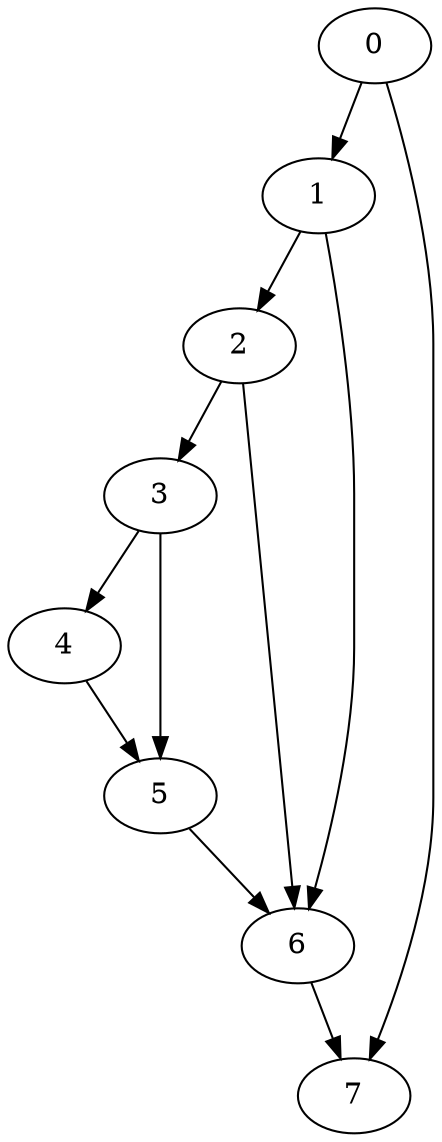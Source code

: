 digraph {
	0
	1
	2
	3
	4
	5
	6
	7
	3 -> 4
	3 -> 5
	4 -> 5
	2 -> 6
	5 -> 6
	1 -> 6
	0 -> 7
	6 -> 7
	0 -> 1
	1 -> 2
	2 -> 3
}
